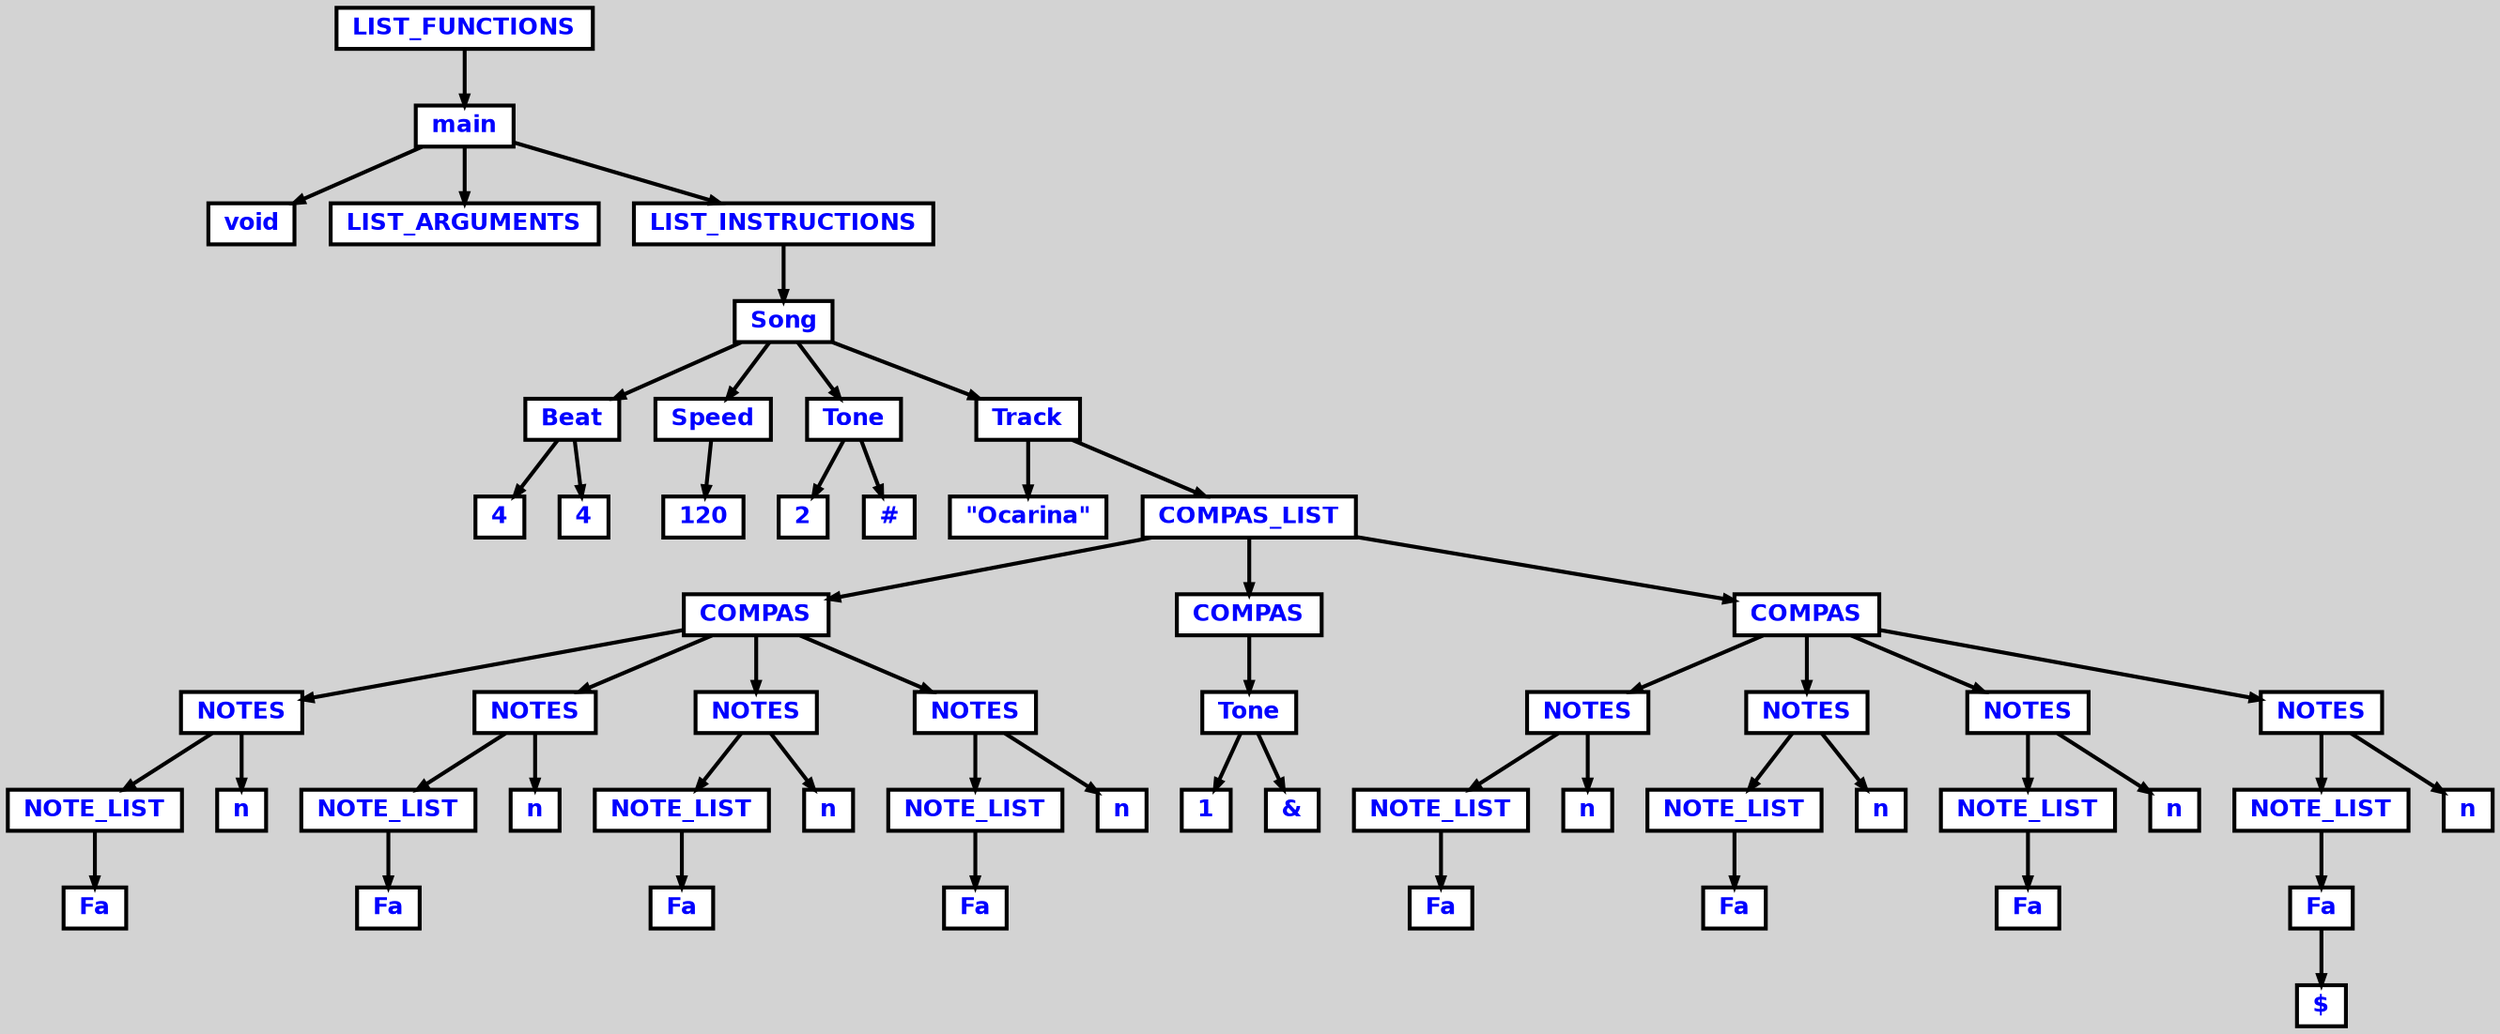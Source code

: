 digraph {

	ordering=out;
	ranksep=.4;
	bgcolor="lightgrey"; node [shape=box, fixedsize=false, fontsize=12, fontname="Helvetica-bold", fontcolor="blue"
		width=.25, height=.25, color="black", fillcolor="white", style="filled, solid, bold"];
	edge [arrowsize=.5, color="black", style="bold"]

  n0 [label="LIST_FUNCTIONS"];
  n1 [label="main"];
  n1 [label="main"];
  n2 [label="void"];
  n3 [label="LIST_ARGUMENTS"];
  n4 [label="LIST_INSTRUCTIONS"];
  n4 [label="LIST_INSTRUCTIONS"];
  n5 [label="Song"];
  n5 [label="Song"];
  n6 [label="Beat"];
  n6 [label="Beat"];
  n7 [label="4"];
  n8 [label="4"];
  n9 [label="Speed"];
  n9 [label="Speed"];
  n10 [label="120"];
  n11 [label="Tone"];
  n11 [label="Tone"];
  n12 [label="2"];
  n13 [label="#"];
  n14 [label="Track"];
  n14 [label="Track"];
  n15 [label="\"Ocarina\""];
  n16 [label="COMPAS_LIST"];
  n16 [label="COMPAS_LIST"];
  n17 [label="COMPAS"];
  n17 [label="COMPAS"];
  n18 [label="NOTES"];
  n18 [label="NOTES"];
  n19 [label="NOTE_LIST"];
  n19 [label="NOTE_LIST"];
  n20 [label="Fa"];
  n21 [label="n"];
  n22 [label="NOTES"];
  n22 [label="NOTES"];
  n23 [label="NOTE_LIST"];
  n23 [label="NOTE_LIST"];
  n24 [label="Fa"];
  n25 [label="n"];
  n26 [label="NOTES"];
  n26 [label="NOTES"];
  n27 [label="NOTE_LIST"];
  n27 [label="NOTE_LIST"];
  n28 [label="Fa"];
  n29 [label="n"];
  n30 [label="NOTES"];
  n30 [label="NOTES"];
  n31 [label="NOTE_LIST"];
  n31 [label="NOTE_LIST"];
  n32 [label="Fa"];
  n33 [label="n"];
  n34 [label="COMPAS"];
  n34 [label="COMPAS"];
  n35 [label="Tone"];
  n35 [label="Tone"];
  n36 [label="1"];
  n37 [label="&"];
  n38 [label="COMPAS"];
  n38 [label="COMPAS"];
  n39 [label="NOTES"];
  n39 [label="NOTES"];
  n40 [label="NOTE_LIST"];
  n40 [label="NOTE_LIST"];
  n41 [label="Fa"];
  n42 [label="n"];
  n43 [label="NOTES"];
  n43 [label="NOTES"];
  n44 [label="NOTE_LIST"];
  n44 [label="NOTE_LIST"];
  n45 [label="Fa"];
  n46 [label="n"];
  n47 [label="NOTES"];
  n47 [label="NOTES"];
  n48 [label="NOTE_LIST"];
  n48 [label="NOTE_LIST"];
  n49 [label="Fa"];
  n50 [label="n"];
  n51 [label="NOTES"];
  n51 [label="NOTES"];
  n52 [label="NOTE_LIST"];
  n52 [label="NOTE_LIST"];
  n53 [label="Fa"];
  n53 [label="Fa"];
  n54 [label="$"];
  n55 [label="n"];

  n0 -> n1 // "LIST_FUNCTIONS" -> "main"
  n1 -> n2 // "main" -> "void"
  n1 -> n3 // "main" -> "LIST_ARGUMENTS"
  n1 -> n4 // "main" -> "LIST_INSTRUCTIONS"
  n4 -> n5 // "LIST_INSTRUCTIONS" -> "Song"
  n5 -> n6 // "Song" -> "Beat"
  n6 -> n7 // "Beat" -> "4"
  n6 -> n8 // "Beat" -> "4"
  n5 -> n9 // "Song" -> "Speed"
  n9 -> n10 // "Speed" -> "120"
  n5 -> n11 // "Song" -> "Tone"
  n11 -> n12 // "Tone" -> "2"
  n11 -> n13 // "Tone" -> "#"
  n5 -> n14 // "Song" -> "Track"
  n14 -> n15 // "Track" -> "\"Ocarina\""
  n14 -> n16 // "Track" -> "COMPAS_LIST"
  n16 -> n17 // "COMPAS_LIST" -> "COMPAS"
  n17 -> n18 // "COMPAS" -> "NOTES"
  n18 -> n19 // "NOTES" -> "NOTE_LIST"
  n19 -> n20 // "NOTE_LIST" -> "Fa"
  n18 -> n21 // "NOTES" -> "n"
  n17 -> n22 // "COMPAS" -> "NOTES"
  n22 -> n23 // "NOTES" -> "NOTE_LIST"
  n23 -> n24 // "NOTE_LIST" -> "Fa"
  n22 -> n25 // "NOTES" -> "n"
  n17 -> n26 // "COMPAS" -> "NOTES"
  n26 -> n27 // "NOTES" -> "NOTE_LIST"
  n27 -> n28 // "NOTE_LIST" -> "Fa"
  n26 -> n29 // "NOTES" -> "n"
  n17 -> n30 // "COMPAS" -> "NOTES"
  n30 -> n31 // "NOTES" -> "NOTE_LIST"
  n31 -> n32 // "NOTE_LIST" -> "Fa"
  n30 -> n33 // "NOTES" -> "n"
  n16 -> n34 // "COMPAS_LIST" -> "COMPAS"
  n34 -> n35 // "COMPAS" -> "Tone"
  n35 -> n36 // "Tone" -> "1"
  n35 -> n37 // "Tone" -> "&"
  n16 -> n38 // "COMPAS_LIST" -> "COMPAS"
  n38 -> n39 // "COMPAS" -> "NOTES"
  n39 -> n40 // "NOTES" -> "NOTE_LIST"
  n40 -> n41 // "NOTE_LIST" -> "Fa"
  n39 -> n42 // "NOTES" -> "n"
  n38 -> n43 // "COMPAS" -> "NOTES"
  n43 -> n44 // "NOTES" -> "NOTE_LIST"
  n44 -> n45 // "NOTE_LIST" -> "Fa"
  n43 -> n46 // "NOTES" -> "n"
  n38 -> n47 // "COMPAS" -> "NOTES"
  n47 -> n48 // "NOTES" -> "NOTE_LIST"
  n48 -> n49 // "NOTE_LIST" -> "Fa"
  n47 -> n50 // "NOTES" -> "n"
  n38 -> n51 // "COMPAS" -> "NOTES"
  n51 -> n52 // "NOTES" -> "NOTE_LIST"
  n52 -> n53 // "NOTE_LIST" -> "Fa"
  n53 -> n54 // "Fa" -> "$"
  n51 -> n55 // "NOTES" -> "n"

}
